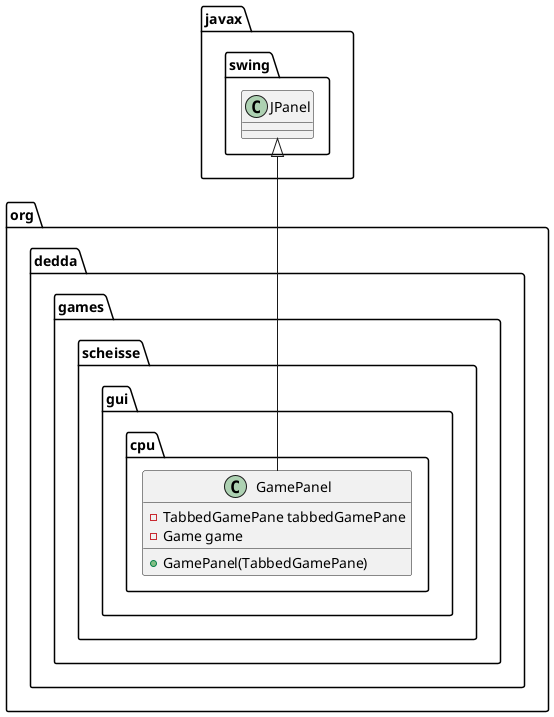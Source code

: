 @startuml
class javax.swing.JPanel

class org.dedda.games.scheisse.gui.cpu.GamePanel{
    - TabbedGamePane tabbedGamePane
    - Game game
    + GamePanel(TabbedGamePane)
}

javax.swing.JPanel <|-- org.dedda.games.scheisse.gui.cpu.GamePanel
@enduml